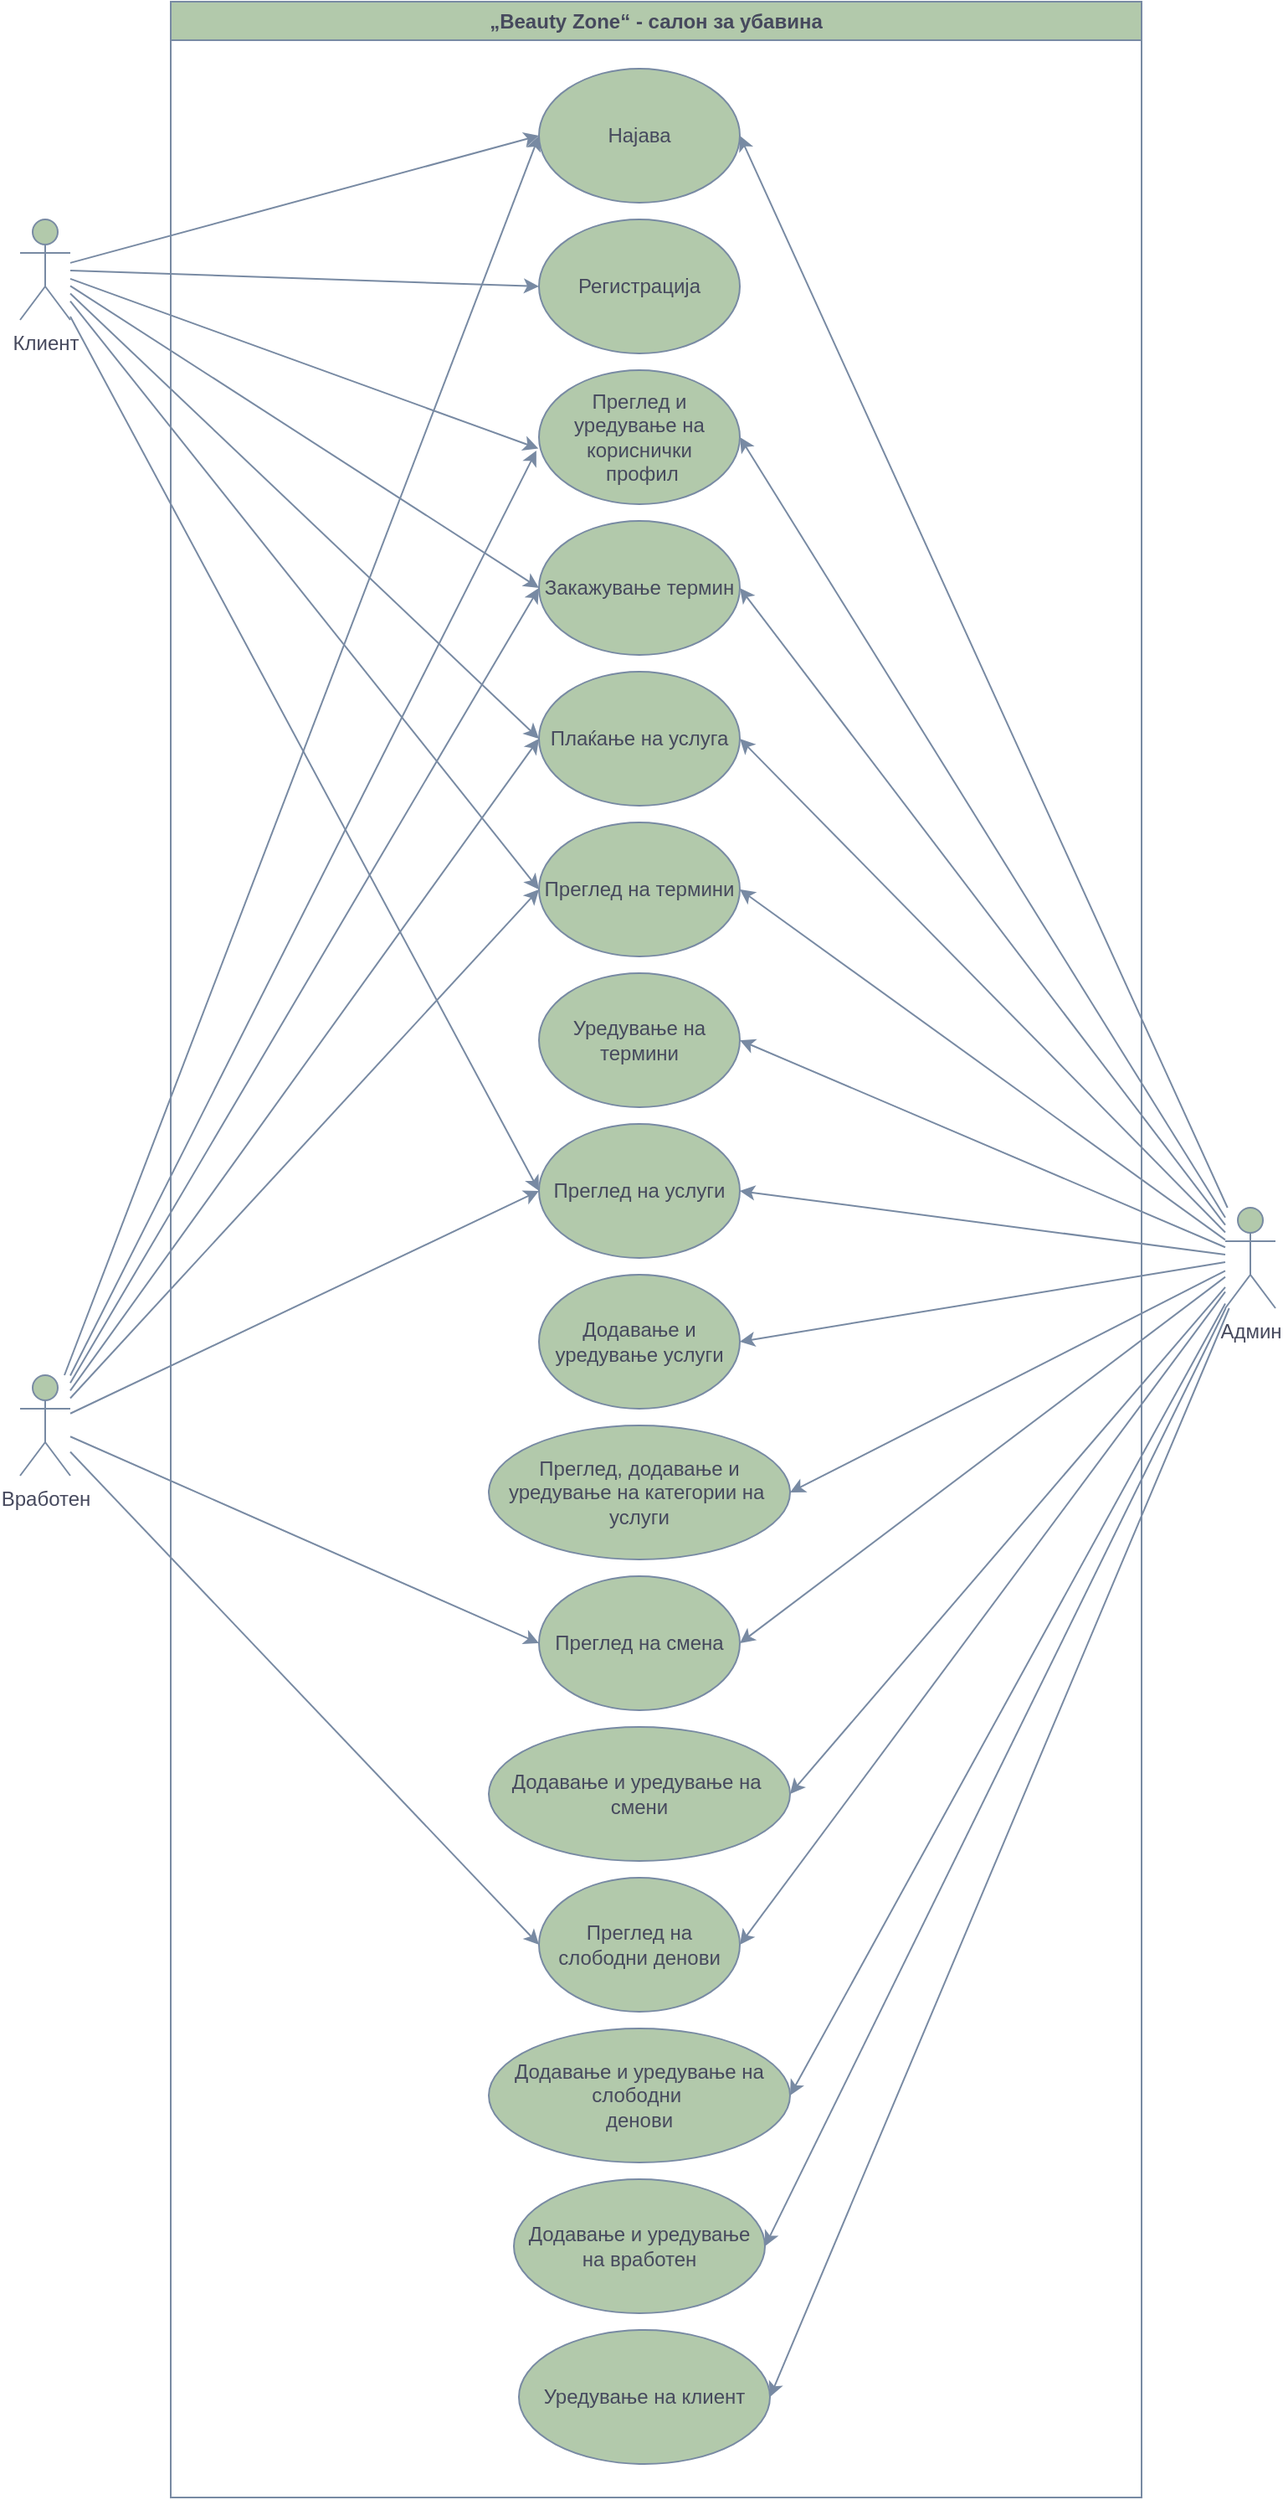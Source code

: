 <mxfile version="24.6.2" type="device">
  <diagram name="Page-1" id="CX3nY0uABasQ7A3qLXg5">
    <mxGraphModel dx="1167" dy="589" grid="1" gridSize="10" guides="1" tooltips="1" connect="1" arrows="1" fold="1" page="1" pageScale="1" pageWidth="827" pageHeight="1169" math="0" shadow="0">
      <root>
        <mxCell id="0" />
        <mxCell id="1" parent="0" />
        <mxCell id="PSQd9eX0mDxosgiRk1KL-1" value="„Beauty Zone“ - салон за убавина" style="swimlane;whiteSpace=wrap;html=1;labelBackgroundColor=none;fillColor=#B2C9AB;strokeColor=#788AA3;fontColor=#46495D;" vertex="1" parent="1">
          <mxGeometry x="130" y="90" width="580" height="1490" as="geometry" />
        </mxCell>
        <mxCell id="PSQd9eX0mDxosgiRk1KL-8" value="Најава" style="ellipse;whiteSpace=wrap;html=1;labelBackgroundColor=none;fillColor=#B2C9AB;strokeColor=#788AA3;fontColor=#46495D;" vertex="1" parent="PSQd9eX0mDxosgiRk1KL-1">
          <mxGeometry x="220" y="40" width="120" height="80" as="geometry" />
        </mxCell>
        <mxCell id="PSQd9eX0mDxosgiRk1KL-9" value="Регистрација" style="ellipse;whiteSpace=wrap;html=1;labelBackgroundColor=none;fillColor=#B2C9AB;strokeColor=#788AA3;fontColor=#46495D;" vertex="1" parent="PSQd9eX0mDxosgiRk1KL-1">
          <mxGeometry x="220" y="130" width="120" height="80" as="geometry" />
        </mxCell>
        <mxCell id="PSQd9eX0mDxosgiRk1KL-10" value="Закажување термин" style="ellipse;whiteSpace=wrap;html=1;labelBackgroundColor=none;fillColor=#B2C9AB;strokeColor=#788AA3;fontColor=#46495D;" vertex="1" parent="PSQd9eX0mDxosgiRk1KL-1">
          <mxGeometry x="220" y="310" width="120" height="80" as="geometry" />
        </mxCell>
        <mxCell id="PSQd9eX0mDxosgiRk1KL-11" value="Преглед на услуги" style="ellipse;whiteSpace=wrap;html=1;labelBackgroundColor=none;fillColor=#B2C9AB;strokeColor=#788AA3;fontColor=#46495D;" vertex="1" parent="PSQd9eX0mDxosgiRk1KL-1">
          <mxGeometry x="220" y="670" width="120" height="80" as="geometry" />
        </mxCell>
        <mxCell id="PSQd9eX0mDxosgiRk1KL-12" value="Додавање и уредување&lt;span style=&quot;background-color: initial;&quot;&gt;&amp;nbsp;услуги&lt;/span&gt;" style="ellipse;whiteSpace=wrap;html=1;labelBackgroundColor=none;fillColor=#B2C9AB;strokeColor=#788AA3;fontColor=#46495D;" vertex="1" parent="PSQd9eX0mDxosgiRk1KL-1">
          <mxGeometry x="220" y="760" width="120" height="80" as="geometry" />
        </mxCell>
        <mxCell id="PSQd9eX0mDxosgiRk1KL-13" value="Преглед, додавање и уредување на категории на&amp;nbsp;&lt;div&gt;услуги&lt;/div&gt;" style="ellipse;whiteSpace=wrap;html=1;labelBackgroundColor=none;fillColor=#B2C9AB;strokeColor=#788AA3;fontColor=#46495D;" vertex="1" parent="PSQd9eX0mDxosgiRk1KL-1">
          <mxGeometry x="190" y="850" width="180" height="80" as="geometry" />
        </mxCell>
        <mxCell id="PSQd9eX0mDxosgiRk1KL-15" value="Плаќање на услуга" style="ellipse;whiteSpace=wrap;html=1;labelBackgroundColor=none;fillColor=#B2C9AB;strokeColor=#788AA3;fontColor=#46495D;" vertex="1" parent="PSQd9eX0mDxosgiRk1KL-1">
          <mxGeometry x="220" y="400" width="120" height="80" as="geometry" />
        </mxCell>
        <mxCell id="PSQd9eX0mDxosgiRk1KL-17" value="Додавање и уредување на&amp;nbsp;&lt;div&gt;смени&lt;/div&gt;" style="ellipse;whiteSpace=wrap;html=1;labelBackgroundColor=none;fillColor=#B2C9AB;strokeColor=#788AA3;fontColor=#46495D;" vertex="1" parent="PSQd9eX0mDxosgiRk1KL-1">
          <mxGeometry x="190" y="1030" width="180" height="80" as="geometry" />
        </mxCell>
        <mxCell id="PSQd9eX0mDxosgiRk1KL-18" value="Преглед на термини" style="ellipse;whiteSpace=wrap;html=1;labelBackgroundColor=none;fillColor=#B2C9AB;strokeColor=#788AA3;fontColor=#46495D;" vertex="1" parent="PSQd9eX0mDxosgiRk1KL-1">
          <mxGeometry x="220" y="490" width="120" height="80" as="geometry" />
        </mxCell>
        <mxCell id="PSQd9eX0mDxosgiRk1KL-19" value="Уредување на термини" style="ellipse;whiteSpace=wrap;html=1;labelBackgroundColor=none;fillColor=#B2C9AB;strokeColor=#788AA3;fontColor=#46495D;" vertex="1" parent="PSQd9eX0mDxosgiRk1KL-1">
          <mxGeometry x="220" y="580" width="120" height="80" as="geometry" />
        </mxCell>
        <mxCell id="PSQd9eX0mDxosgiRk1KL-20" value="Преглед и уредување на кориснички&lt;div&gt;&amp;nbsp;профил&lt;/div&gt;" style="ellipse;whiteSpace=wrap;html=1;labelBackgroundColor=none;fillColor=#B2C9AB;strokeColor=#788AA3;fontColor=#46495D;" vertex="1" parent="PSQd9eX0mDxosgiRk1KL-1">
          <mxGeometry x="220" y="220" width="120" height="80" as="geometry" />
        </mxCell>
        <mxCell id="PSQd9eX0mDxosgiRk1KL-24" value="Преглед на смена" style="ellipse;whiteSpace=wrap;html=1;labelBackgroundColor=none;fillColor=#B2C9AB;strokeColor=#788AA3;fontColor=#46495D;" vertex="1" parent="PSQd9eX0mDxosgiRk1KL-1">
          <mxGeometry x="220" y="940" width="120" height="80" as="geometry" />
        </mxCell>
        <mxCell id="PSQd9eX0mDxosgiRk1KL-22" value="Додавање и уредување на слободни&amp;nbsp;&lt;div&gt;денови&lt;/div&gt;" style="ellipse;whiteSpace=wrap;html=1;labelBackgroundColor=none;fillColor=#B2C9AB;strokeColor=#788AA3;fontColor=#46495D;" vertex="1" parent="PSQd9eX0mDxosgiRk1KL-1">
          <mxGeometry x="190" y="1210" width="180" height="80" as="geometry" />
        </mxCell>
        <mxCell id="PSQd9eX0mDxosgiRk1KL-23" value="Преглед на слободни денови" style="ellipse;whiteSpace=wrap;html=1;labelBackgroundColor=none;fillColor=#B2C9AB;strokeColor=#788AA3;fontColor=#46495D;" vertex="1" parent="PSQd9eX0mDxosgiRk1KL-1">
          <mxGeometry x="220" y="1120" width="120" height="80" as="geometry" />
        </mxCell>
        <mxCell id="PSQd9eX0mDxosgiRk1KL-21" value="Додавање и уредување на вработен" style="ellipse;whiteSpace=wrap;html=1;labelBackgroundColor=none;fillColor=#B2C9AB;strokeColor=#788AA3;fontColor=#46495D;" vertex="1" parent="PSQd9eX0mDxosgiRk1KL-1">
          <mxGeometry x="205" y="1300" width="150" height="80" as="geometry" />
        </mxCell>
        <mxCell id="PSQd9eX0mDxosgiRk1KL-26" style="rounded=0;orthogonalLoop=1;jettySize=auto;html=1;entryX=0;entryY=0.5;entryDx=0;entryDy=0;labelBackgroundColor=none;strokeColor=#788AA3;fontColor=default;" edge="1" parent="1" source="PSQd9eX0mDxosgiRk1KL-3" target="PSQd9eX0mDxosgiRk1KL-8">
          <mxGeometry relative="1" as="geometry" />
        </mxCell>
        <mxCell id="PSQd9eX0mDxosgiRk1KL-27" style="rounded=0;orthogonalLoop=1;jettySize=auto;html=1;entryX=0;entryY=0.5;entryDx=0;entryDy=0;labelBackgroundColor=none;strokeColor=#788AA3;fontColor=default;" edge="1" parent="1" source="PSQd9eX0mDxosgiRk1KL-3" target="PSQd9eX0mDxosgiRk1KL-9">
          <mxGeometry relative="1" as="geometry" />
        </mxCell>
        <mxCell id="PSQd9eX0mDxosgiRk1KL-29" style="rounded=0;orthogonalLoop=1;jettySize=auto;html=1;entryX=0;entryY=0.5;entryDx=0;entryDy=0;labelBackgroundColor=none;strokeColor=#788AA3;fontColor=default;" edge="1" parent="1" source="PSQd9eX0mDxosgiRk1KL-3" target="PSQd9eX0mDxosgiRk1KL-10">
          <mxGeometry relative="1" as="geometry" />
        </mxCell>
        <mxCell id="PSQd9eX0mDxosgiRk1KL-30" style="rounded=0;orthogonalLoop=1;jettySize=auto;html=1;entryX=0;entryY=0.5;entryDx=0;entryDy=0;labelBackgroundColor=none;strokeColor=#788AA3;fontColor=default;" edge="1" parent="1" source="PSQd9eX0mDxosgiRk1KL-3" target="PSQd9eX0mDxosgiRk1KL-15">
          <mxGeometry relative="1" as="geometry" />
        </mxCell>
        <mxCell id="PSQd9eX0mDxosgiRk1KL-32" style="rounded=0;orthogonalLoop=1;jettySize=auto;html=1;entryX=0;entryY=0.5;entryDx=0;entryDy=0;labelBackgroundColor=none;strokeColor=#788AA3;fontColor=default;" edge="1" parent="1" source="PSQd9eX0mDxosgiRk1KL-3" target="PSQd9eX0mDxosgiRk1KL-11">
          <mxGeometry relative="1" as="geometry" />
        </mxCell>
        <mxCell id="PSQd9eX0mDxosgiRk1KL-3" value="Клиент" style="shape=umlActor;verticalLabelPosition=bottom;verticalAlign=top;html=1;outlineConnect=0;labelBackgroundColor=none;fillColor=#B2C9AB;strokeColor=#788AA3;fontColor=#46495D;" vertex="1" parent="1">
          <mxGeometry x="40" y="220" width="30" height="60" as="geometry" />
        </mxCell>
        <mxCell id="PSQd9eX0mDxosgiRk1KL-48" style="rounded=0;orthogonalLoop=1;jettySize=auto;html=1;entryX=0;entryY=0.5;entryDx=0;entryDy=0;strokeColor=#788AA3;fontColor=#46495D;fillColor=#B2C9AB;" edge="1" parent="1" source="PSQd9eX0mDxosgiRk1KL-4" target="PSQd9eX0mDxosgiRk1KL-8">
          <mxGeometry relative="1" as="geometry" />
        </mxCell>
        <mxCell id="PSQd9eX0mDxosgiRk1KL-50" style="rounded=0;orthogonalLoop=1;jettySize=auto;html=1;entryX=0;entryY=0.5;entryDx=0;entryDy=0;strokeColor=#788AA3;fontColor=#46495D;fillColor=#B2C9AB;" edge="1" parent="1" source="PSQd9eX0mDxosgiRk1KL-4" target="PSQd9eX0mDxosgiRk1KL-10">
          <mxGeometry relative="1" as="geometry" />
        </mxCell>
        <mxCell id="PSQd9eX0mDxosgiRk1KL-51" style="rounded=0;orthogonalLoop=1;jettySize=auto;html=1;entryX=0;entryY=0.5;entryDx=0;entryDy=0;strokeColor=#788AA3;fontColor=#46495D;fillColor=#B2C9AB;" edge="1" parent="1" source="PSQd9eX0mDxosgiRk1KL-4" target="PSQd9eX0mDxosgiRk1KL-15">
          <mxGeometry relative="1" as="geometry" />
        </mxCell>
        <mxCell id="PSQd9eX0mDxosgiRk1KL-52" style="rounded=0;orthogonalLoop=1;jettySize=auto;html=1;entryX=0;entryY=0.5;entryDx=0;entryDy=0;strokeColor=#788AA3;fontColor=#46495D;fillColor=#B2C9AB;" edge="1" parent="1" source="PSQd9eX0mDxosgiRk1KL-4" target="PSQd9eX0mDxosgiRk1KL-18">
          <mxGeometry relative="1" as="geometry" />
        </mxCell>
        <mxCell id="PSQd9eX0mDxosgiRk1KL-53" style="rounded=0;orthogonalLoop=1;jettySize=auto;html=1;entryX=0;entryY=0.5;entryDx=0;entryDy=0;strokeColor=#788AA3;fontColor=#46495D;fillColor=#B2C9AB;" edge="1" parent="1" source="PSQd9eX0mDxosgiRk1KL-4" target="PSQd9eX0mDxosgiRk1KL-11">
          <mxGeometry relative="1" as="geometry" />
        </mxCell>
        <mxCell id="PSQd9eX0mDxosgiRk1KL-55" style="rounded=0;orthogonalLoop=1;jettySize=auto;html=1;entryX=0;entryY=0.5;entryDx=0;entryDy=0;strokeColor=#788AA3;fontColor=#46495D;fillColor=#B2C9AB;" edge="1" parent="1" source="PSQd9eX0mDxosgiRk1KL-4" target="PSQd9eX0mDxosgiRk1KL-24">
          <mxGeometry relative="1" as="geometry" />
        </mxCell>
        <mxCell id="PSQd9eX0mDxosgiRk1KL-56" style="rounded=0;orthogonalLoop=1;jettySize=auto;html=1;entryX=0;entryY=0.5;entryDx=0;entryDy=0;strokeColor=#788AA3;fontColor=#46495D;fillColor=#B2C9AB;" edge="1" parent="1" source="PSQd9eX0mDxosgiRk1KL-4" target="PSQd9eX0mDxosgiRk1KL-23">
          <mxGeometry relative="1" as="geometry" />
        </mxCell>
        <mxCell id="PSQd9eX0mDxosgiRk1KL-4" value="Вработен" style="shape=umlActor;verticalLabelPosition=bottom;verticalAlign=top;html=1;outlineConnect=0;labelBackgroundColor=none;fillColor=#B2C9AB;strokeColor=#788AA3;fontColor=#46495D;" vertex="1" parent="1">
          <mxGeometry x="40" y="910" width="30" height="60" as="geometry" />
        </mxCell>
        <mxCell id="PSQd9eX0mDxosgiRk1KL-33" style="rounded=0;orthogonalLoop=1;jettySize=auto;html=1;entryX=1;entryY=0.5;entryDx=0;entryDy=0;labelBackgroundColor=none;strokeColor=#788AA3;fontColor=default;" edge="1" parent="1" source="PSQd9eX0mDxosgiRk1KL-7" target="PSQd9eX0mDxosgiRk1KL-8">
          <mxGeometry relative="1" as="geometry" />
        </mxCell>
        <mxCell id="PSQd9eX0mDxosgiRk1KL-34" style="rounded=0;orthogonalLoop=1;jettySize=auto;html=1;entryX=1;entryY=0.5;entryDx=0;entryDy=0;labelBackgroundColor=none;strokeColor=#788AA3;fontColor=default;" edge="1" parent="1" source="PSQd9eX0mDxosgiRk1KL-7" target="PSQd9eX0mDxosgiRk1KL-20">
          <mxGeometry relative="1" as="geometry" />
        </mxCell>
        <mxCell id="PSQd9eX0mDxosgiRk1KL-35" style="rounded=0;orthogonalLoop=1;jettySize=auto;html=1;entryX=1;entryY=0.5;entryDx=0;entryDy=0;labelBackgroundColor=none;strokeColor=#788AA3;fontColor=default;" edge="1" parent="1" source="PSQd9eX0mDxosgiRk1KL-7" target="PSQd9eX0mDxosgiRk1KL-10">
          <mxGeometry relative="1" as="geometry" />
        </mxCell>
        <mxCell id="PSQd9eX0mDxosgiRk1KL-36" style="rounded=0;orthogonalLoop=1;jettySize=auto;html=1;entryX=1;entryY=0.5;entryDx=0;entryDy=0;labelBackgroundColor=none;strokeColor=#788AA3;fontColor=default;" edge="1" parent="1" source="PSQd9eX0mDxosgiRk1KL-7" target="PSQd9eX0mDxosgiRk1KL-15">
          <mxGeometry relative="1" as="geometry" />
        </mxCell>
        <mxCell id="PSQd9eX0mDxosgiRk1KL-37" style="rounded=0;orthogonalLoop=1;jettySize=auto;html=1;entryX=1;entryY=0.5;entryDx=0;entryDy=0;labelBackgroundColor=none;strokeColor=#788AA3;fontColor=default;" edge="1" parent="1" source="PSQd9eX0mDxosgiRk1KL-7" target="PSQd9eX0mDxosgiRk1KL-18">
          <mxGeometry relative="1" as="geometry" />
        </mxCell>
        <mxCell id="PSQd9eX0mDxosgiRk1KL-38" style="rounded=0;orthogonalLoop=1;jettySize=auto;html=1;entryX=1;entryY=0.5;entryDx=0;entryDy=0;labelBackgroundColor=none;strokeColor=#788AA3;fontColor=default;" edge="1" parent="1" source="PSQd9eX0mDxosgiRk1KL-7" target="PSQd9eX0mDxosgiRk1KL-19">
          <mxGeometry relative="1" as="geometry" />
        </mxCell>
        <mxCell id="PSQd9eX0mDxosgiRk1KL-39" style="rounded=0;orthogonalLoop=1;jettySize=auto;html=1;entryX=1;entryY=0.5;entryDx=0;entryDy=0;labelBackgroundColor=none;strokeColor=#788AA3;fontColor=default;" edge="1" parent="1" source="PSQd9eX0mDxosgiRk1KL-7" target="PSQd9eX0mDxosgiRk1KL-11">
          <mxGeometry relative="1" as="geometry" />
        </mxCell>
        <mxCell id="PSQd9eX0mDxosgiRk1KL-40" style="rounded=0;orthogonalLoop=1;jettySize=auto;html=1;entryX=1;entryY=0.5;entryDx=0;entryDy=0;labelBackgroundColor=none;strokeColor=#788AA3;fontColor=default;" edge="1" parent="1" source="PSQd9eX0mDxosgiRk1KL-7" target="PSQd9eX0mDxosgiRk1KL-12">
          <mxGeometry relative="1" as="geometry" />
        </mxCell>
        <mxCell id="PSQd9eX0mDxosgiRk1KL-41" style="rounded=0;orthogonalLoop=1;jettySize=auto;html=1;entryX=1;entryY=0.5;entryDx=0;entryDy=0;labelBackgroundColor=none;strokeColor=#788AA3;fontColor=default;" edge="1" parent="1" source="PSQd9eX0mDxosgiRk1KL-7" target="PSQd9eX0mDxosgiRk1KL-13">
          <mxGeometry relative="1" as="geometry" />
        </mxCell>
        <mxCell id="PSQd9eX0mDxosgiRk1KL-42" style="rounded=0;orthogonalLoop=1;jettySize=auto;html=1;entryX=1;entryY=0.5;entryDx=0;entryDy=0;labelBackgroundColor=none;strokeColor=#788AA3;fontColor=default;" edge="1" parent="1" source="PSQd9eX0mDxosgiRk1KL-7" target="PSQd9eX0mDxosgiRk1KL-24">
          <mxGeometry relative="1" as="geometry" />
        </mxCell>
        <mxCell id="PSQd9eX0mDxosgiRk1KL-43" style="rounded=0;orthogonalLoop=1;jettySize=auto;html=1;entryX=1;entryY=0.5;entryDx=0;entryDy=0;labelBackgroundColor=none;strokeColor=#788AA3;fontColor=default;" edge="1" parent="1" source="PSQd9eX0mDxosgiRk1KL-7" target="PSQd9eX0mDxosgiRk1KL-17">
          <mxGeometry relative="1" as="geometry" />
        </mxCell>
        <mxCell id="PSQd9eX0mDxosgiRk1KL-44" style="rounded=0;orthogonalLoop=1;jettySize=auto;html=1;entryX=1;entryY=0.5;entryDx=0;entryDy=0;labelBackgroundColor=none;strokeColor=#788AA3;fontColor=default;" edge="1" parent="1" source="PSQd9eX0mDxosgiRk1KL-7" target="PSQd9eX0mDxosgiRk1KL-23">
          <mxGeometry relative="1" as="geometry" />
        </mxCell>
        <mxCell id="PSQd9eX0mDxosgiRk1KL-45" style="rounded=0;orthogonalLoop=1;jettySize=auto;html=1;entryX=1;entryY=0.5;entryDx=0;entryDy=0;labelBackgroundColor=none;strokeColor=#788AA3;fontColor=default;" edge="1" parent="1" source="PSQd9eX0mDxosgiRk1KL-7" target="PSQd9eX0mDxosgiRk1KL-22">
          <mxGeometry relative="1" as="geometry" />
        </mxCell>
        <mxCell id="PSQd9eX0mDxosgiRk1KL-46" style="rounded=0;orthogonalLoop=1;jettySize=auto;html=1;entryX=1;entryY=0.5;entryDx=0;entryDy=0;labelBackgroundColor=none;strokeColor=#788AA3;fontColor=default;" edge="1" parent="1" source="PSQd9eX0mDxosgiRk1KL-7" target="PSQd9eX0mDxosgiRk1KL-21">
          <mxGeometry relative="1" as="geometry" />
        </mxCell>
        <mxCell id="PSQd9eX0mDxosgiRk1KL-47" style="rounded=0;orthogonalLoop=1;jettySize=auto;html=1;entryX=1;entryY=0.5;entryDx=0;entryDy=0;labelBackgroundColor=none;strokeColor=#788AA3;fontColor=default;" edge="1" parent="1" source="PSQd9eX0mDxosgiRk1KL-7" target="PSQd9eX0mDxosgiRk1KL-25">
          <mxGeometry relative="1" as="geometry" />
        </mxCell>
        <mxCell id="PSQd9eX0mDxosgiRk1KL-7" value="Админ" style="shape=umlActor;verticalLabelPosition=bottom;verticalAlign=top;html=1;outlineConnect=0;labelBackgroundColor=none;fillColor=#B2C9AB;strokeColor=#788AA3;fontColor=#46495D;" vertex="1" parent="1">
          <mxGeometry x="760" y="810" width="30" height="60" as="geometry" />
        </mxCell>
        <mxCell id="PSQd9eX0mDxosgiRk1KL-25" value="Уредување на клиент" style="ellipse;whiteSpace=wrap;html=1;labelBackgroundColor=none;fillColor=#B2C9AB;strokeColor=#788AA3;fontColor=#46495D;" vertex="1" parent="1">
          <mxGeometry x="338" y="1480" width="150" height="80" as="geometry" />
        </mxCell>
        <mxCell id="PSQd9eX0mDxosgiRk1KL-28" style="rounded=0;orthogonalLoop=1;jettySize=auto;html=1;entryX=-0.003;entryY=0.585;entryDx=0;entryDy=0;entryPerimeter=0;labelBackgroundColor=none;strokeColor=#788AA3;fontColor=default;" edge="1" parent="1" source="PSQd9eX0mDxosgiRk1KL-3" target="PSQd9eX0mDxosgiRk1KL-20">
          <mxGeometry relative="1" as="geometry" />
        </mxCell>
        <mxCell id="PSQd9eX0mDxosgiRk1KL-31" style="rounded=0;orthogonalLoop=1;jettySize=auto;html=1;entryX=0;entryY=0.5;entryDx=0;entryDy=0;labelBackgroundColor=none;strokeColor=#788AA3;fontColor=default;" edge="1" parent="1" source="PSQd9eX0mDxosgiRk1KL-3" target="PSQd9eX0mDxosgiRk1KL-18">
          <mxGeometry relative="1" as="geometry" />
        </mxCell>
        <mxCell id="PSQd9eX0mDxosgiRk1KL-49" style="rounded=0;orthogonalLoop=1;jettySize=auto;html=1;entryX=-0.013;entryY=0.6;entryDx=0;entryDy=0;entryPerimeter=0;strokeColor=#788AA3;fontColor=#46495D;fillColor=#B2C9AB;" edge="1" parent="1" source="PSQd9eX0mDxosgiRk1KL-4" target="PSQd9eX0mDxosgiRk1KL-20">
          <mxGeometry relative="1" as="geometry" />
        </mxCell>
      </root>
    </mxGraphModel>
  </diagram>
</mxfile>
